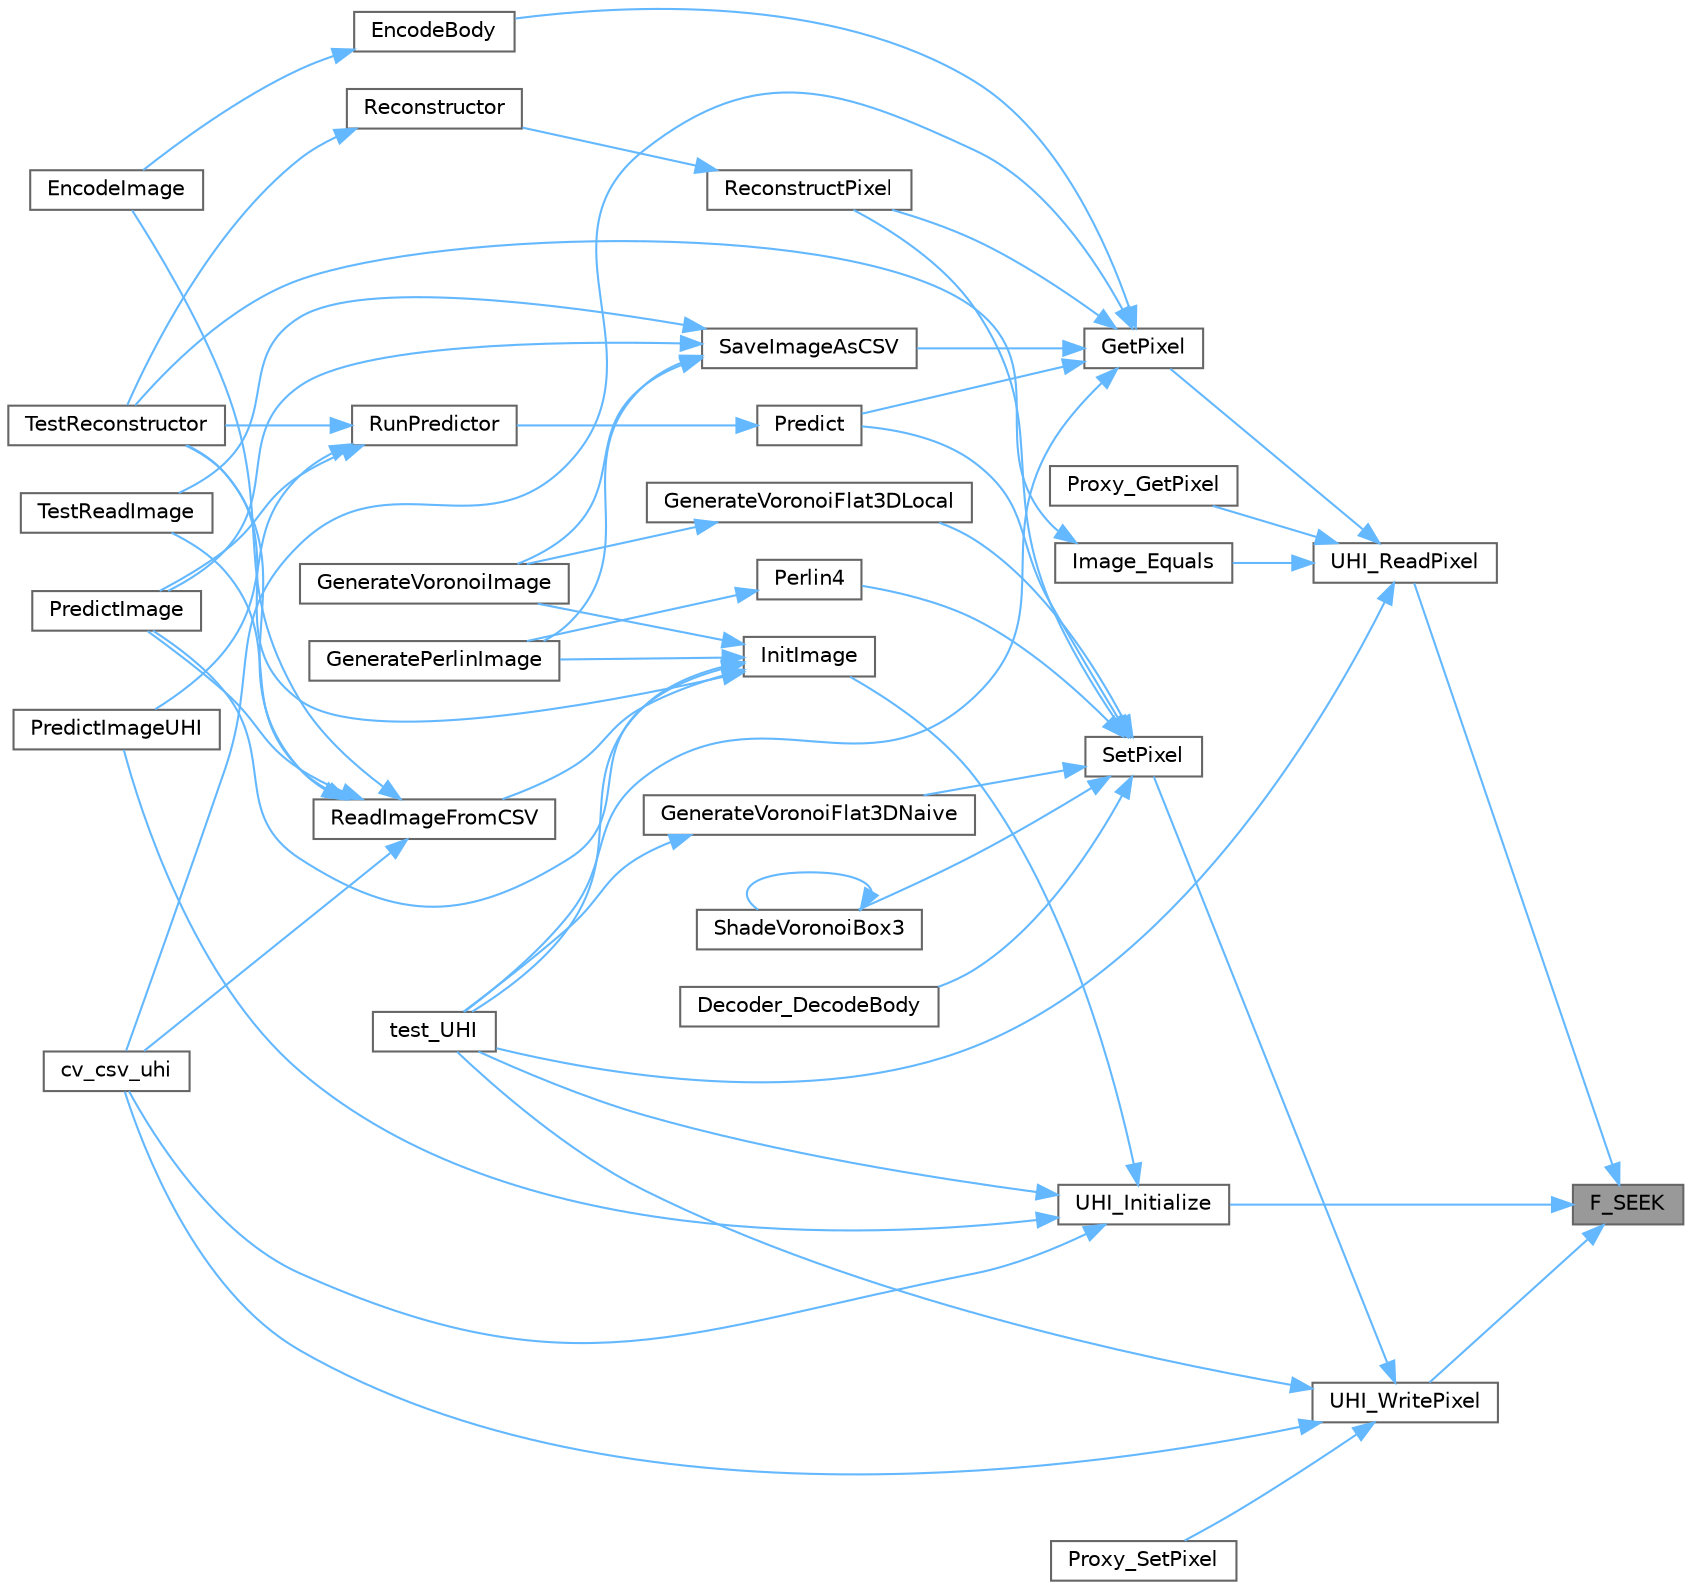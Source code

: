 digraph "F_SEEK"
{
 // LATEX_PDF_SIZE
  bgcolor="transparent";
  edge [fontname=Helvetica,fontsize=10,labelfontname=Helvetica,labelfontsize=10];
  node [fontname=Helvetica,fontsize=10,shape=box,height=0.2,width=0.4];
  rankdir="RL";
  Node1 [id="Node000001",label="F_SEEK",height=0.2,width=0.4,color="gray40", fillcolor="grey60", style="filled", fontcolor="black",tooltip=" "];
  Node1 -> Node2 [id="edge111_Node000001_Node000002",dir="back",color="steelblue1",style="solid",tooltip=" "];
  Node2 [id="Node000002",label="UHI_Initialize",height=0.2,width=0.4,color="grey40", fillcolor="white", style="filled",URL="$uhi__io_8c.html#a6114b6569fbd42d5a3fa05f4cd82cc7e",tooltip=" "];
  Node2 -> Node3 [id="edge112_Node000002_Node000003",dir="back",color="steelblue1",style="solid",tooltip=" "];
  Node3 [id="Node000003",label="cv_csv_uhi",height=0.2,width=0.4,color="grey40", fillcolor="white", style="filled",URL="$generate__image_8c.html#a368bf7c6ccf50b0ba22d8b011172bd48",tooltip=" "];
  Node2 -> Node4 [id="edge113_Node000002_Node000004",dir="back",color="steelblue1",style="solid",tooltip=" "];
  Node4 [id="Node000004",label="InitImage",height=0.2,width=0.4,color="grey40", fillcolor="white", style="filled",URL="$image_8c.html#a8fa9b237f1e684b54af1748f9a66d666",tooltip=" "];
  Node4 -> Node5 [id="edge114_Node000004_Node000005",dir="back",color="steelblue1",style="solid",tooltip=" "];
  Node5 [id="Node000005",label="GeneratePerlinImage",height=0.2,width=0.4,color="grey40", fillcolor="white", style="filled",URL="$perlin__noise_8c.html#a6d727efa497a4b992c90483602583515",tooltip=" "];
  Node4 -> Node6 [id="edge115_Node000004_Node000006",dir="back",color="steelblue1",style="solid",tooltip=" "];
  Node6 [id="Node000006",label="GenerateVoronoiImage",height=0.2,width=0.4,color="grey40", fillcolor="white", style="filled",URL="$generate__image_8c.html#a450c7f9206bff8de0c177e34e6b5bcf4",tooltip=" "];
  Node4 -> Node7 [id="edge116_Node000004_Node000007",dir="back",color="steelblue1",style="solid",tooltip=" "];
  Node7 [id="Node000007",label="PredictImage",height=0.2,width=0.4,color="grey40", fillcolor="white", style="filled",URL="$generate__image_8c.html#a7fae527c979b4b287e1f9672c8d2c366",tooltip=" "];
  Node4 -> Node8 [id="edge117_Node000004_Node000008",dir="back",color="steelblue1",style="solid",tooltip=" "];
  Node8 [id="Node000008",label="ReadImageFromCSV",height=0.2,width=0.4,color="grey40", fillcolor="white", style="filled",URL="$csv-io_8c.html#aba677341d6fd704867c56e0b5d6f3fc3",tooltip=" "];
  Node8 -> Node3 [id="edge118_Node000008_Node000003",dir="back",color="steelblue1",style="solid",tooltip=" "];
  Node8 -> Node9 [id="edge119_Node000008_Node000009",dir="back",color="steelblue1",style="solid",tooltip=" "];
  Node9 [id="Node000009",label="EncodeImage",height=0.2,width=0.4,color="grey40", fillcolor="white", style="filled",URL="$generate__image_8c.html#a29f9d24093c99f0e47133d90ea4286e6",tooltip=" "];
  Node8 -> Node7 [id="edge120_Node000008_Node000007",dir="back",color="steelblue1",style="solid",tooltip=" "];
  Node8 -> Node10 [id="edge121_Node000008_Node000010",dir="back",color="steelblue1",style="solid",tooltip=" "];
  Node10 [id="Node000010",label="TestReadImage",height=0.2,width=0.4,color="grey40", fillcolor="white", style="filled",URL="$generate__image_8c.html#a55cd02af0c1ee921b63db0b659b608f5",tooltip=" "];
  Node8 -> Node11 [id="edge122_Node000008_Node000011",dir="back",color="steelblue1",style="solid",tooltip=" "];
  Node11 [id="Node000011",label="TestReconstructor",height=0.2,width=0.4,color="grey40", fillcolor="white", style="filled",URL="$reconstructor_8c.html#aadb567bbc159d00d6334e2eb36e6e253",tooltip=" "];
  Node4 -> Node12 [id="edge123_Node000004_Node000012",dir="back",color="steelblue1",style="solid",tooltip=" "];
  Node12 [id="Node000012",label="test_UHI",height=0.2,width=0.4,color="grey40", fillcolor="white", style="filled",URL="$test___u_h_i_8c.html#a24aa285f65de829c8a9791d901405626",tooltip=" "];
  Node4 -> Node11 [id="edge124_Node000004_Node000011",dir="back",color="steelblue1",style="solid",tooltip=" "];
  Node2 -> Node13 [id="edge125_Node000002_Node000013",dir="back",color="steelblue1",style="solid",tooltip=" "];
  Node13 [id="Node000013",label="PredictImageUHI",height=0.2,width=0.4,color="grey40", fillcolor="white", style="filled",URL="$generate__image_8c.html#a0aba8528a33024ae7a211683e4c762b2",tooltip=" "];
  Node2 -> Node12 [id="edge126_Node000002_Node000012",dir="back",color="steelblue1",style="solid",tooltip=" "];
  Node1 -> Node14 [id="edge127_Node000001_Node000014",dir="back",color="steelblue1",style="solid",tooltip=" "];
  Node14 [id="Node000014",label="UHI_ReadPixel",height=0.2,width=0.4,color="grey40", fillcolor="white", style="filled",URL="$uhi__io_8c.html#ad7fd2d84633ee6e0355a950deeacd220",tooltip=" "];
  Node14 -> Node15 [id="edge128_Node000014_Node000015",dir="back",color="steelblue1",style="solid",tooltip=" "];
  Node15 [id="Node000015",label="GetPixel",height=0.2,width=0.4,color="grey40", fillcolor="white", style="filled",URL="$image_8c.html#a78477801fe183cdf32e60df1c92b7320",tooltip=" "];
  Node15 -> Node3 [id="edge129_Node000015_Node000003",dir="back",color="steelblue1",style="solid",tooltip=" "];
  Node15 -> Node16 [id="edge130_Node000015_Node000016",dir="back",color="steelblue1",style="solid",tooltip=" "];
  Node16 [id="Node000016",label="EncodeBody",height=0.2,width=0.4,color="grey40", fillcolor="white", style="filled",URL="$encoder__body_8c.html#a38c7868c2a8819e7abc16148811f2e0b",tooltip=" "];
  Node16 -> Node9 [id="edge131_Node000016_Node000009",dir="back",color="steelblue1",style="solid",tooltip=" "];
  Node15 -> Node17 [id="edge132_Node000015_Node000017",dir="back",color="steelblue1",style="solid",tooltip=" "];
  Node17 [id="Node000017",label="Predict",height=0.2,width=0.4,color="grey40", fillcolor="white", style="filled",URL="$predictor_8c.html#ad6da8c8a0536aa627bd38f8b6e0a12c2",tooltip=" "];
  Node17 -> Node18 [id="edge133_Node000017_Node000018",dir="back",color="steelblue1",style="solid",tooltip=" "];
  Node18 [id="Node000018",label="RunPredictor",height=0.2,width=0.4,color="grey40", fillcolor="white", style="filled",URL="$predictor_8c.html#a4a94804509574a94d896a4164802bcd2",tooltip=" "];
  Node18 -> Node7 [id="edge134_Node000018_Node000007",dir="back",color="steelblue1",style="solid",tooltip=" "];
  Node18 -> Node13 [id="edge135_Node000018_Node000013",dir="back",color="steelblue1",style="solid",tooltip=" "];
  Node18 -> Node11 [id="edge136_Node000018_Node000011",dir="back",color="steelblue1",style="solid",tooltip=" "];
  Node15 -> Node19 [id="edge137_Node000015_Node000019",dir="back",color="steelblue1",style="solid",tooltip=" "];
  Node19 [id="Node000019",label="ReconstructPixel",height=0.2,width=0.4,color="grey40", fillcolor="white", style="filled",URL="$reconstructor_8c.html#ad16e1f973391ba6490488d303ab55ea3",tooltip=" "];
  Node19 -> Node20 [id="edge138_Node000019_Node000020",dir="back",color="steelblue1",style="solid",tooltip=" "];
  Node20 [id="Node000020",label="Reconstructor",height=0.2,width=0.4,color="grey40", fillcolor="white", style="filled",URL="$reconstructor_8c.html#ad0d5b55646a3018075f07ae472ddb312",tooltip=" "];
  Node20 -> Node11 [id="edge139_Node000020_Node000011",dir="back",color="steelblue1",style="solid",tooltip=" "];
  Node15 -> Node21 [id="edge140_Node000015_Node000021",dir="back",color="steelblue1",style="solid",tooltip=" "];
  Node21 [id="Node000021",label="SaveImageAsCSV",height=0.2,width=0.4,color="grey40", fillcolor="white", style="filled",URL="$csv-io_8c.html#a214fc383a5cb483508da7bb0449a9528",tooltip=" "];
  Node21 -> Node5 [id="edge141_Node000021_Node000005",dir="back",color="steelblue1",style="solid",tooltip=" "];
  Node21 -> Node6 [id="edge142_Node000021_Node000006",dir="back",color="steelblue1",style="solid",tooltip=" "];
  Node21 -> Node7 [id="edge143_Node000021_Node000007",dir="back",color="steelblue1",style="solid",tooltip=" "];
  Node21 -> Node10 [id="edge144_Node000021_Node000010",dir="back",color="steelblue1",style="solid",tooltip=" "];
  Node15 -> Node12 [id="edge145_Node000015_Node000012",dir="back",color="steelblue1",style="solid",tooltip=" "];
  Node14 -> Node22 [id="edge146_Node000014_Node000022",dir="back",color="steelblue1",style="solid",tooltip=" "];
  Node22 [id="Node000022",label="Image_Equals",height=0.2,width=0.4,color="grey40", fillcolor="white", style="filled",URL="$image_8c.html#a1aeeb4864b63110b92099384a7a21fa8",tooltip=" "];
  Node22 -> Node11 [id="edge147_Node000022_Node000011",dir="back",color="steelblue1",style="solid",tooltip=" "];
  Node14 -> Node23 [id="edge148_Node000014_Node000023",dir="back",color="steelblue1",style="solid",tooltip=" "];
  Node23 [id="Node000023",label="Proxy_GetPixel",height=0.2,width=0.4,color="grey40", fillcolor="white", style="filled",URL="$uhi__io_8c.html#aad573fb88befb1cd5c553c20a32027a9",tooltip=" "];
  Node14 -> Node12 [id="edge149_Node000014_Node000012",dir="back",color="steelblue1",style="solid",tooltip=" "];
  Node1 -> Node24 [id="edge150_Node000001_Node000024",dir="back",color="steelblue1",style="solid",tooltip=" "];
  Node24 [id="Node000024",label="UHI_WritePixel",height=0.2,width=0.4,color="grey40", fillcolor="white", style="filled",URL="$uhi__io_8c.html#a88066808c0a718f67bd50a325cdb5721",tooltip=" "];
  Node24 -> Node3 [id="edge151_Node000024_Node000003",dir="back",color="steelblue1",style="solid",tooltip=" "];
  Node24 -> Node25 [id="edge152_Node000024_Node000025",dir="back",color="steelblue1",style="solid",tooltip=" "];
  Node25 [id="Node000025",label="Proxy_SetPixel",height=0.2,width=0.4,color="grey40", fillcolor="white", style="filled",URL="$uhi__io_8c.html#a1ec6bacb78062b9b8dde4cf3e3eeb923",tooltip=" "];
  Node24 -> Node26 [id="edge153_Node000024_Node000026",dir="back",color="steelblue1",style="solid",tooltip=" "];
  Node26 [id="Node000026",label="SetPixel",height=0.2,width=0.4,color="grey40", fillcolor="white", style="filled",URL="$image_8c.html#aefaa1253ccc17864ac32b9d685b821d4",tooltip=" "];
  Node26 -> Node27 [id="edge154_Node000026_Node000027",dir="back",color="steelblue1",style="solid",tooltip=" "];
  Node27 [id="Node000027",label="Decoder_DecodeBody",height=0.2,width=0.4,color="grey40", fillcolor="white", style="filled",URL="$decoder_8c.html#a92568f6a10fcb23b4699402e71a02177",tooltip=" "];
  Node26 -> Node28 [id="edge155_Node000026_Node000028",dir="back",color="steelblue1",style="solid",tooltip=" "];
  Node28 [id="Node000028",label="GenerateVoronoiFlat3DLocal",height=0.2,width=0.4,color="grey40", fillcolor="white", style="filled",URL="$synthetic__image__generator_8c.html#a4f7681c24ad008b5b20f8147d2938bb0",tooltip="Faster Method for Generating Voronoi Diagrams."];
  Node28 -> Node6 [id="edge156_Node000028_Node000006",dir="back",color="steelblue1",style="solid",tooltip=" "];
  Node26 -> Node29 [id="edge157_Node000026_Node000029",dir="back",color="steelblue1",style="solid",tooltip=" "];
  Node29 [id="Node000029",label="GenerateVoronoiFlat3DNaive",height=0.2,width=0.4,color="grey40", fillcolor="white", style="filled",URL="$synthetic__image__generator_8c.html#a2850e51614bbc71487c7ed52f10fae28",tooltip=" "];
  Node29 -> Node12 [id="edge158_Node000029_Node000012",dir="back",color="steelblue1",style="solid",tooltip=" "];
  Node26 -> Node30 [id="edge159_Node000026_Node000030",dir="back",color="steelblue1",style="solid",tooltip=" "];
  Node30 [id="Node000030",label="Perlin4",height=0.2,width=0.4,color="grey40", fillcolor="white", style="filled",URL="$perlin__noise_8c.html#a573b5b9f4a318d5723b22ecfe2eaa87a",tooltip=" "];
  Node30 -> Node5 [id="edge160_Node000030_Node000005",dir="back",color="steelblue1",style="solid",tooltip=" "];
  Node26 -> Node17 [id="edge161_Node000026_Node000017",dir="back",color="steelblue1",style="solid",tooltip=" "];
  Node26 -> Node19 [id="edge162_Node000026_Node000019",dir="back",color="steelblue1",style="solid",tooltip=" "];
  Node26 -> Node31 [id="edge163_Node000026_Node000031",dir="back",color="steelblue1",style="solid",tooltip=" "];
  Node31 [id="Node000031",label="ShadeVoronoiBox3",height=0.2,width=0.4,color="grey40", fillcolor="white", style="filled",URL="$synthetic__image__generator_8c.html#a7f533fab0007b8e388232d9fb654ae06",tooltip=" "];
  Node31 -> Node31 [id="edge164_Node000031_Node000031",dir="back",color="steelblue1",style="solid",tooltip=" "];
  Node24 -> Node12 [id="edge165_Node000024_Node000012",dir="back",color="steelblue1",style="solid",tooltip=" "];
}
